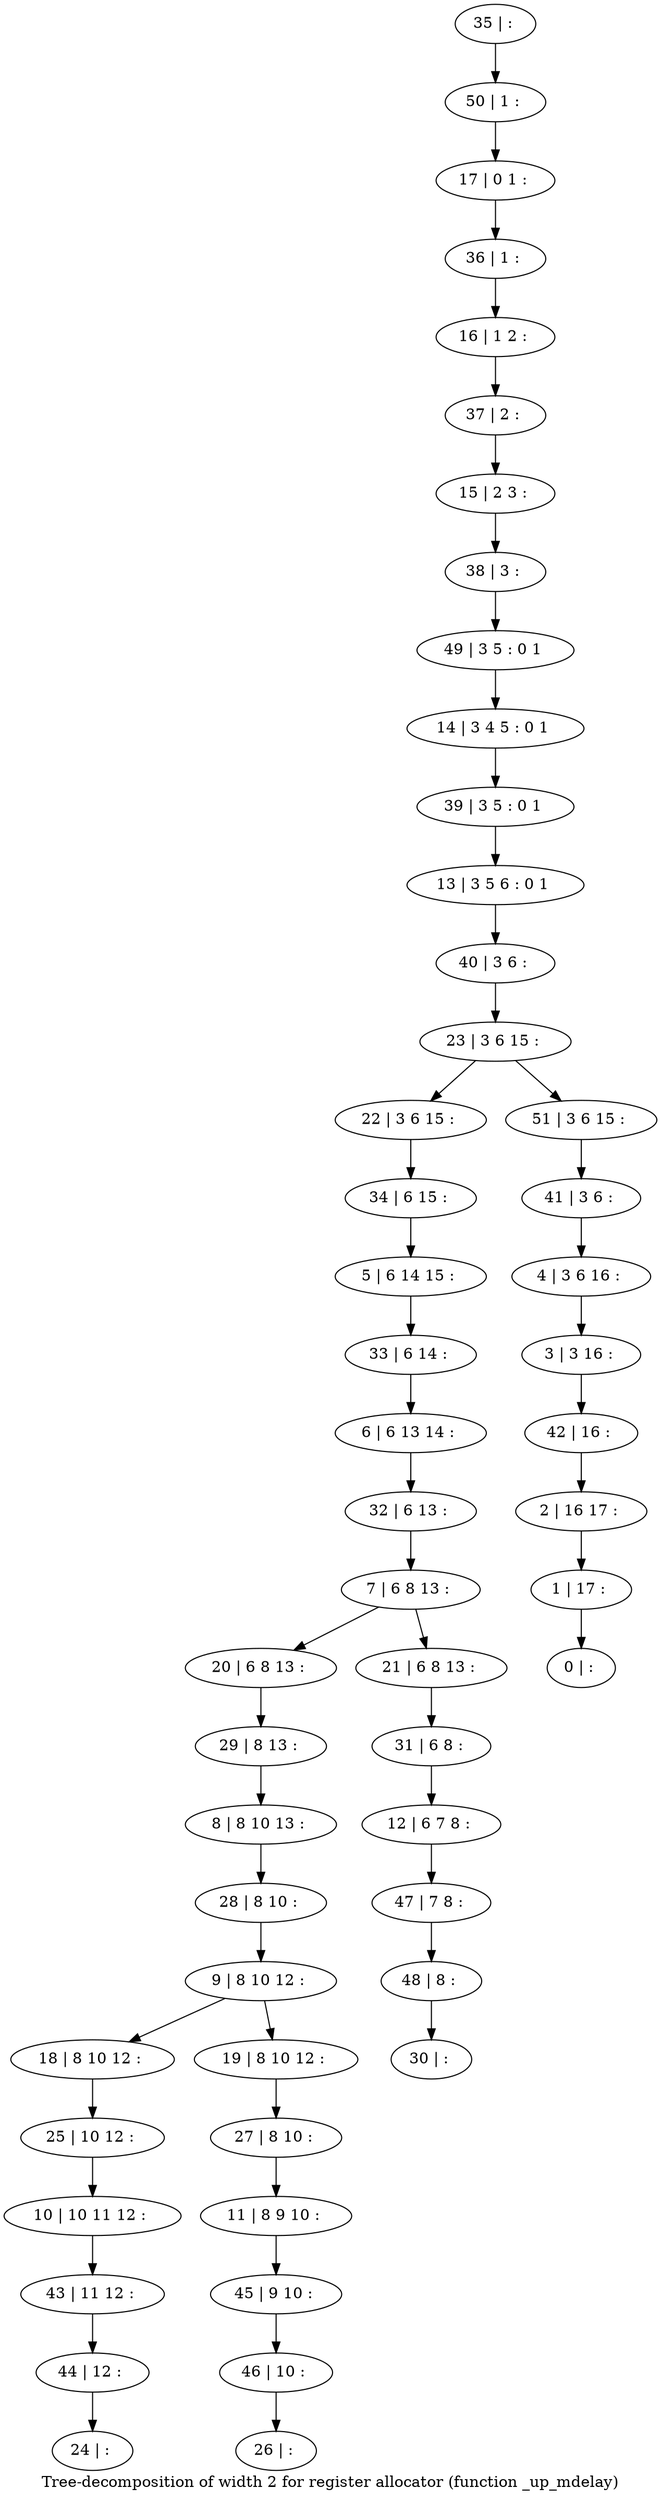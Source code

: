 digraph G {
graph [label="Tree-decomposition of width 2 for register allocator (function _up_mdelay)"]
0[label="0 | : "];
1[label="1 | 17 : "];
2[label="2 | 16 17 : "];
3[label="3 | 3 16 : "];
4[label="4 | 3 6 16 : "];
5[label="5 | 6 14 15 : "];
6[label="6 | 6 13 14 : "];
7[label="7 | 6 8 13 : "];
8[label="8 | 8 10 13 : "];
9[label="9 | 8 10 12 : "];
10[label="10 | 10 11 12 : "];
11[label="11 | 8 9 10 : "];
12[label="12 | 6 7 8 : "];
13[label="13 | 3 5 6 : 0 1 "];
14[label="14 | 3 4 5 : 0 1 "];
15[label="15 | 2 3 : "];
16[label="16 | 1 2 : "];
17[label="17 | 0 1 : "];
18[label="18 | 8 10 12 : "];
19[label="19 | 8 10 12 : "];
20[label="20 | 6 8 13 : "];
21[label="21 | 6 8 13 : "];
22[label="22 | 3 6 15 : "];
23[label="23 | 3 6 15 : "];
24[label="24 | : "];
25[label="25 | 10 12 : "];
26[label="26 | : "];
27[label="27 | 8 10 : "];
28[label="28 | 8 10 : "];
29[label="29 | 8 13 : "];
30[label="30 | : "];
31[label="31 | 6 8 : "];
32[label="32 | 6 13 : "];
33[label="33 | 6 14 : "];
34[label="34 | 6 15 : "];
35[label="35 | : "];
36[label="36 | 1 : "];
37[label="37 | 2 : "];
38[label="38 | 3 : "];
39[label="39 | 3 5 : 0 1 "];
40[label="40 | 3 6 : "];
41[label="41 | 3 6 : "];
42[label="42 | 16 : "];
43[label="43 | 11 12 : "];
44[label="44 | 12 : "];
45[label="45 | 9 10 : "];
46[label="46 | 10 : "];
47[label="47 | 7 8 : "];
48[label="48 | 8 : "];
49[label="49 | 3 5 : 0 1 "];
50[label="50 | 1 : "];
51[label="51 | 3 6 15 : "];
9->18 ;
9->19 ;
7->20 ;
7->21 ;
25->10 ;
18->25 ;
27->11 ;
19->27 ;
28->9 ;
8->28 ;
29->8 ;
20->29 ;
31->12 ;
21->31 ;
32->7 ;
6->32 ;
33->6 ;
5->33 ;
34->5 ;
22->34 ;
10->43 ;
44->24 ;
43->44 ;
11->45 ;
46->26 ;
45->46 ;
12->47 ;
48->30 ;
47->48 ;
35->50 ;
50->17 ;
17->36 ;
36->16 ;
16->37 ;
37->15 ;
15->38 ;
38->49 ;
49->14 ;
14->39 ;
39->13 ;
13->40 ;
40->23 ;
41->4 ;
4->3 ;
3->42 ;
42->2 ;
2->1 ;
1->0 ;
51->41 ;
23->22 ;
23->51 ;
}
